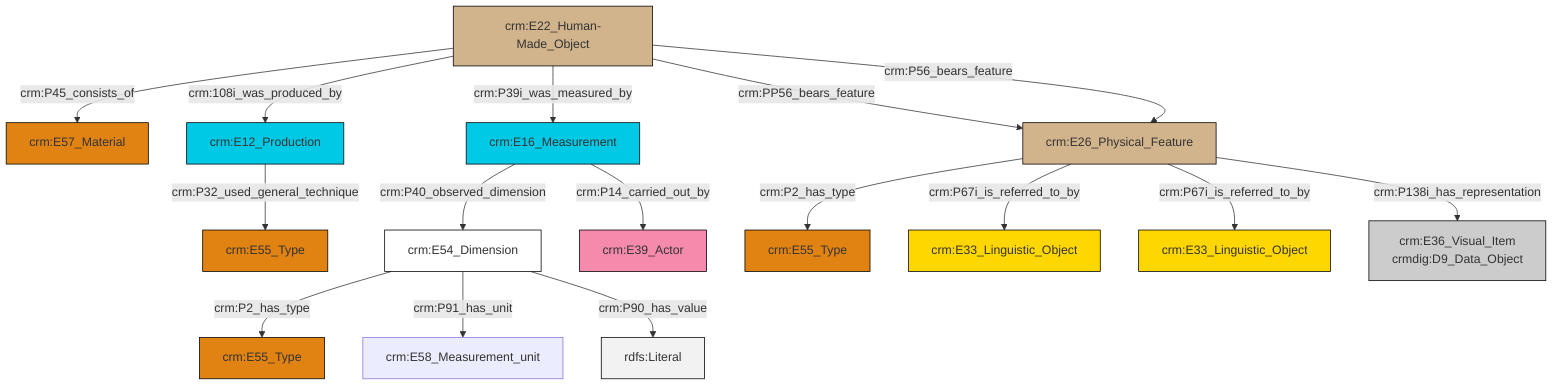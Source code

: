 graph TD
classDef Literal fill:#f2f2f2,stroke:#000000;
classDef CRM_Entity fill:#FFFFFF,stroke:#000000;
classDef Temporal_Entity fill:#00C9E6, stroke:#000000;
classDef Type fill:#E18312, stroke:#000000;
classDef Time-Span fill:#2C9C91, stroke:#000000;
classDef Appellation fill:#FFEB7F, stroke:#000000;
classDef Place fill:#008836, stroke:#000000;
classDef Persistent_Item fill:#B266B2, stroke:#000000;
classDef Conceptual_Object fill:#FFD700, stroke:#000000;
classDef Physical_Thing fill:#D2B48C, stroke:#000000;
classDef Actor fill:#f58aad, stroke:#000000;
classDef PC_Classes fill:#4ce600, stroke:#000000;
classDef Multi fill:#cccccc,stroke:#000000;

6["crm:E22_Human-Made_Object"]:::Physical_Thing -->|crm:P45_consists_of| 7["crm:E57_Material"]:::Type
0["crm:E16_Measurement"]:::Temporal_Entity -->|crm:P40_observed_dimension| 15["crm:E54_Dimension"]:::CRM_Entity
6["crm:E22_Human-Made_Object"]:::Physical_Thing -->|crm:108i_was_produced_by| 17["crm:E12_Production"]:::Temporal_Entity
6["crm:E22_Human-Made_Object"]:::Physical_Thing -->|crm:P39i_was_measured_by| 0["crm:E16_Measurement"]:::Temporal_Entity
6["crm:E22_Human-Made_Object"]:::Physical_Thing -->|crm:PP56_bears_feature| 2["crm:E26_Physical_Feature"]:::Physical_Thing
15["crm:E54_Dimension"]:::CRM_Entity -->|crm:P2_has_type| 18["crm:E55_Type"]:::Type
6["crm:E22_Human-Made_Object"]:::Physical_Thing -->|crm:P56_bears_feature| 2["crm:E26_Physical_Feature"]:::Physical_Thing
2["crm:E26_Physical_Feature"]:::Physical_Thing -->|crm:P2_has_type| 13["crm:E55_Type"]:::Type
2["crm:E26_Physical_Feature"]:::Physical_Thing -->|crm:P67i_is_referred_to_by| 20["crm:E33_Linguistic_Object"]:::Conceptual_Object
0["crm:E16_Measurement"]:::Temporal_Entity -->|crm:P14_carried_out_by| 9["crm:E39_Actor"]:::Actor
2["crm:E26_Physical_Feature"]:::Physical_Thing -->|crm:P67i_is_referred_to_by| 4["crm:E33_Linguistic_Object"]:::Conceptual_Object
17["crm:E12_Production"]:::Temporal_Entity -->|crm:P32_used_general_technique| 22["crm:E55_Type"]:::Type
2["crm:E26_Physical_Feature"]:::Physical_Thing -->|crm:P138i_has_representation| 11["crm:E36_Visual_Item<br>crmdig:D9_Data_Object"]:::Multi
15["crm:E54_Dimension"]:::CRM_Entity -->|crm:P91_has_unit| 26["crm:E58_Measurement_unit"]:::Default
15["crm:E54_Dimension"]:::CRM_Entity -->|crm:P90_has_value| 27[rdfs:Literal]:::Literal